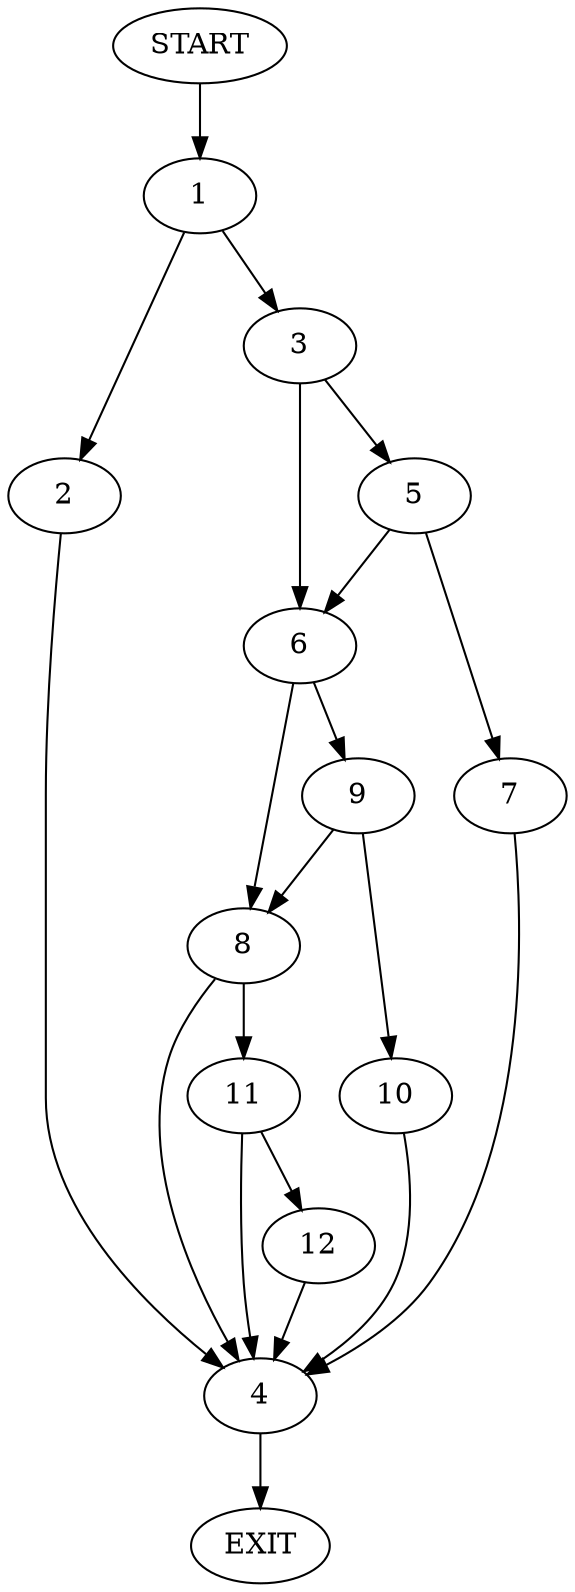digraph {
0 [label="START"]
13 [label="EXIT"]
0 -> 1
1 -> 2
1 -> 3
2 -> 4
3 -> 5
3 -> 6
4 -> 13
5 -> 6
5 -> 7
6 -> 8
6 -> 9
7 -> 4
9 -> 8
9 -> 10
8 -> 4
8 -> 11
10 -> 4
11 -> 4
11 -> 12
12 -> 4
}
